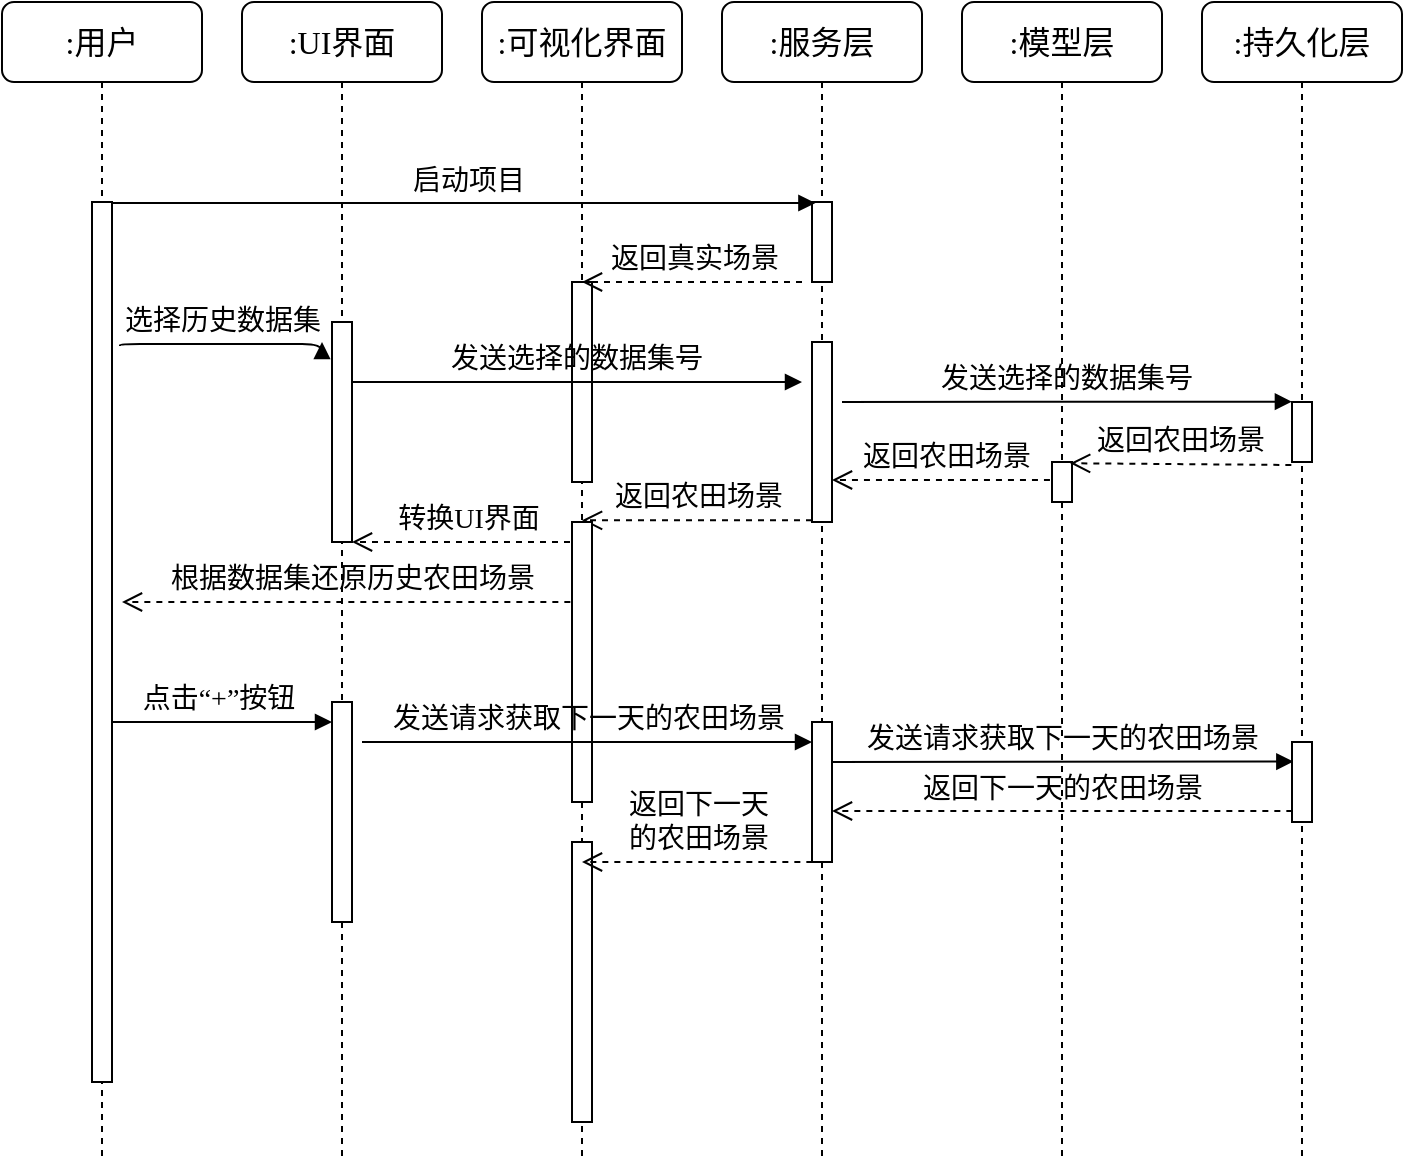 <mxfile version="24.3.1" type="github">
  <diagram name="Page-1" id="13e1069c-82ec-6db2-03f1-153e76fe0fe0">
    <mxGraphModel dx="1001" dy="577" grid="1" gridSize="10" guides="1" tooltips="1" connect="1" arrows="1" fold="1" page="1" pageScale="1" pageWidth="1100" pageHeight="850" background="none" math="0" shadow="0">
      <root>
        <mxCell id="0" />
        <mxCell id="1" parent="0" />
        <mxCell id="7baba1c4bc27f4b0-2" value="&lt;font style=&quot;font-size: 16px;&quot;&gt;:UI界面&lt;/font&gt;" style="shape=umlLifeline;perimeter=lifelinePerimeter;whiteSpace=wrap;html=1;container=1;collapsible=0;recursiveResize=0;outlineConnect=0;rounded=1;shadow=0;comic=0;labelBackgroundColor=none;strokeWidth=1;fontFamily=Verdana;fontSize=12;align=center;" parent="1" vertex="1">
          <mxGeometry x="240" y="80" width="100" height="580" as="geometry" />
        </mxCell>
        <mxCell id="7baba1c4bc27f4b0-10" value="" style="html=1;points=[];perimeter=orthogonalPerimeter;rounded=0;shadow=0;comic=0;labelBackgroundColor=none;strokeWidth=1;fontFamily=Verdana;fontSize=12;align=center;" parent="7baba1c4bc27f4b0-2" vertex="1">
          <mxGeometry x="45" y="160" width="10" height="110" as="geometry" />
        </mxCell>
        <mxCell id="tDSSOY3JjB5FIB1IRcV5-15" value="&lt;font style=&quot;font-size: 14px;&quot;&gt;转换UI界面&lt;/font&gt;" style="html=1;verticalAlign=bottom;endArrow=open;dashed=1;endSize=8;labelBackgroundColor=none;fontFamily=Verdana;fontSize=12;" edge="1" parent="7baba1c4bc27f4b0-2">
          <mxGeometry relative="1" as="geometry">
            <mxPoint x="55.004" y="270" as="targetPoint" />
            <mxPoint x="170" y="270" as="sourcePoint" />
          </mxGeometry>
        </mxCell>
        <mxCell id="tDSSOY3JjB5FIB1IRcV5-16" value="&lt;span style=&quot;font-size: 14px;&quot;&gt;根据数据集还原历史农田场景&lt;/span&gt;" style="html=1;verticalAlign=bottom;endArrow=open;dashed=1;endSize=8;labelBackgroundColor=none;fontFamily=Verdana;fontSize=12;" edge="1" parent="7baba1c4bc27f4b0-2">
          <mxGeometry relative="1" as="geometry">
            <mxPoint x="-60" y="300" as="targetPoint" />
            <mxPoint x="170.17" y="300" as="sourcePoint" />
          </mxGeometry>
        </mxCell>
        <mxCell id="tDSSOY3JjB5FIB1IRcV5-17" value="" style="html=1;points=[];perimeter=orthogonalPerimeter;rounded=0;shadow=0;comic=0;labelBackgroundColor=none;strokeWidth=1;fontFamily=Verdana;fontSize=12;align=center;" vertex="1" parent="7baba1c4bc27f4b0-2">
          <mxGeometry x="45" y="350" width="10" height="110" as="geometry" />
        </mxCell>
        <mxCell id="7baba1c4bc27f4b0-23" value="&lt;font style=&quot;font-size: 14px;&quot;&gt;点击“+”按钮&lt;/font&gt;" style="html=1;verticalAlign=bottom;endArrow=block;labelBackgroundColor=none;fontFamily=Verdana;fontSize=12;" parent="7baba1c4bc27f4b0-2" edge="1">
          <mxGeometry relative="1" as="geometry">
            <mxPoint x="-69.5" y="360" as="sourcePoint" />
            <mxPoint x="45" y="360" as="targetPoint" />
          </mxGeometry>
        </mxCell>
        <mxCell id="7baba1c4bc27f4b0-3" value="&lt;font style=&quot;font-size: 16px;&quot;&gt;:可视化界面&lt;/font&gt;" style="shape=umlLifeline;perimeter=lifelinePerimeter;whiteSpace=wrap;html=1;container=1;collapsible=0;recursiveResize=0;outlineConnect=0;rounded=1;shadow=0;comic=0;labelBackgroundColor=none;strokeWidth=1;fontFamily=Verdana;fontSize=12;align=center;" parent="1" vertex="1">
          <mxGeometry x="360" y="80" width="100" height="580" as="geometry" />
        </mxCell>
        <mxCell id="7baba1c4bc27f4b0-13" value="" style="html=1;points=[];perimeter=orthogonalPerimeter;rounded=0;shadow=0;comic=0;labelBackgroundColor=none;strokeWidth=1;fontFamily=Verdana;fontSize=12;align=center;" parent="7baba1c4bc27f4b0-3" vertex="1">
          <mxGeometry x="45" y="140" width="10" height="100" as="geometry" />
        </mxCell>
        <mxCell id="tDSSOY3JjB5FIB1IRcV5-13" value="&lt;font style=&quot;font-size: 14px;&quot;&gt;返回农田场景&lt;/font&gt;" style="html=1;verticalAlign=bottom;endArrow=open;dashed=1;endSize=8;exitX=0;exitY=0.95;labelBackgroundColor=none;fontFamily=Verdana;fontSize=12;" edge="1" parent="7baba1c4bc27f4b0-3">
          <mxGeometry relative="1" as="geometry">
            <mxPoint x="50.024" y="259.17" as="targetPoint" />
            <mxPoint x="165" y="259.17" as="sourcePoint" />
          </mxGeometry>
        </mxCell>
        <mxCell id="tDSSOY3JjB5FIB1IRcV5-14" value="" style="html=1;points=[];perimeter=orthogonalPerimeter;rounded=0;shadow=0;comic=0;labelBackgroundColor=none;strokeWidth=1;fontFamily=Verdana;fontSize=12;align=center;" vertex="1" parent="7baba1c4bc27f4b0-3">
          <mxGeometry x="45" y="260" width="10" height="140" as="geometry" />
        </mxCell>
        <mxCell id="tDSSOY3JjB5FIB1IRcV5-25" value="" style="html=1;points=[];perimeter=orthogonalPerimeter;rounded=0;shadow=0;comic=0;labelBackgroundColor=none;strokeWidth=1;fontFamily=Verdana;fontSize=12;align=center;" vertex="1" parent="7baba1c4bc27f4b0-3">
          <mxGeometry x="45" y="420" width="10" height="140" as="geometry" />
        </mxCell>
        <mxCell id="tDSSOY3JjB5FIB1IRcV5-24" value="&lt;span style=&quot;font-size: 14px;&quot;&gt;返回下一天&lt;/span&gt;&lt;div&gt;&lt;span style=&quot;font-size: 14px;&quot;&gt;的农田场景&lt;/span&gt;&lt;/div&gt;" style="html=1;verticalAlign=bottom;endArrow=open;dashed=1;endSize=8;labelBackgroundColor=none;fontFamily=Verdana;fontSize=12;" edge="1" parent="7baba1c4bc27f4b0-3" target="7baba1c4bc27f4b0-3">
          <mxGeometry relative="1" as="geometry">
            <mxPoint x="80" y="430" as="targetPoint" />
            <mxPoint x="165.17" y="430" as="sourcePoint" />
          </mxGeometry>
        </mxCell>
        <mxCell id="7baba1c4bc27f4b0-4" value="&lt;font style=&quot;font-size: 16px;&quot;&gt;:服务层&lt;/font&gt;" style="shape=umlLifeline;perimeter=lifelinePerimeter;whiteSpace=wrap;html=1;container=1;collapsible=0;recursiveResize=0;outlineConnect=0;rounded=1;shadow=0;comic=0;labelBackgroundColor=none;strokeWidth=1;fontFamily=Verdana;fontSize=12;align=center;" parent="1" vertex="1">
          <mxGeometry x="480" y="80" width="100" height="580" as="geometry" />
        </mxCell>
        <mxCell id="7baba1c4bc27f4b0-16" value="" style="html=1;points=[];perimeter=orthogonalPerimeter;rounded=0;shadow=0;comic=0;labelBackgroundColor=none;strokeWidth=1;fontFamily=Verdana;fontSize=12;align=center;" parent="7baba1c4bc27f4b0-4" vertex="1">
          <mxGeometry x="45" y="100" width="10" height="40" as="geometry" />
        </mxCell>
        <mxCell id="tDSSOY3JjB5FIB1IRcV5-3" value="" style="html=1;points=[];perimeter=orthogonalPerimeter;rounded=0;shadow=0;comic=0;labelBackgroundColor=none;strokeWidth=1;fontFamily=Verdana;fontSize=12;align=center;" vertex="1" parent="7baba1c4bc27f4b0-4">
          <mxGeometry x="45" y="170" width="10" height="90" as="geometry" />
        </mxCell>
        <mxCell id="tDSSOY3JjB5FIB1IRcV5-12" value="&lt;font style=&quot;font-size: 14px;&quot;&gt;返回农田场景&lt;/font&gt;" style="html=1;verticalAlign=bottom;endArrow=open;dashed=1;endSize=8;exitX=0;exitY=0.95;labelBackgroundColor=none;fontFamily=Verdana;fontSize=12;" edge="1" parent="7baba1c4bc27f4b0-4">
          <mxGeometry x="-0.004" relative="1" as="geometry">
            <mxPoint x="55.004" y="239" as="targetPoint" />
            <mxPoint x="169.98" y="239" as="sourcePoint" />
            <mxPoint as="offset" />
          </mxGeometry>
        </mxCell>
        <mxCell id="tDSSOY3JjB5FIB1IRcV5-20" value="" style="html=1;points=[];perimeter=orthogonalPerimeter;rounded=0;shadow=0;comic=0;labelBackgroundColor=none;strokeWidth=1;fontFamily=Verdana;fontSize=12;align=center;" vertex="1" parent="7baba1c4bc27f4b0-4">
          <mxGeometry x="45" y="360" width="10" height="70" as="geometry" />
        </mxCell>
        <mxCell id="tDSSOY3JjB5FIB1IRcV5-19" value="&lt;font style=&quot;font-size: 14px;&quot;&gt;发送请求获取下一天的农田场景&lt;/font&gt;" style="html=1;verticalAlign=bottom;endArrow=block;labelBackgroundColor=none;fontFamily=Verdana;fontSize=12;" edge="1" parent="7baba1c4bc27f4b0-4">
          <mxGeometry relative="1" as="geometry">
            <mxPoint x="-180" y="370" as="sourcePoint" />
            <mxPoint x="45" y="370" as="targetPoint" />
            <mxPoint as="offset" />
          </mxGeometry>
        </mxCell>
        <mxCell id="tDSSOY3JjB5FIB1IRcV5-21" value="&lt;font style=&quot;font-size: 14px;&quot;&gt;发送请求获取下一天的农田场景&lt;/font&gt;" style="html=1;verticalAlign=bottom;endArrow=block;labelBackgroundColor=none;fontFamily=Verdana;fontSize=12;entryX=0.067;entryY=0.244;entryDx=0;entryDy=0;entryPerimeter=0;" edge="1" parent="7baba1c4bc27f4b0-4" target="tDSSOY3JjB5FIB1IRcV5-22">
          <mxGeometry relative="1" as="geometry">
            <mxPoint x="55" y="380" as="sourcePoint" />
            <mxPoint x="280" y="380" as="targetPoint" />
            <mxPoint as="offset" />
          </mxGeometry>
        </mxCell>
        <mxCell id="tDSSOY3JjB5FIB1IRcV5-23" value="&lt;span style=&quot;font-size: 14px;&quot;&gt;返回下一天的农田场景&lt;/span&gt;" style="html=1;verticalAlign=bottom;endArrow=open;dashed=1;endSize=8;labelBackgroundColor=none;fontFamily=Verdana;fontSize=12;" edge="1" parent="7baba1c4bc27f4b0-4">
          <mxGeometry relative="1" as="geometry">
            <mxPoint x="55" y="404.5" as="targetPoint" />
            <mxPoint x="285.17" y="404.5" as="sourcePoint" />
          </mxGeometry>
        </mxCell>
        <mxCell id="7baba1c4bc27f4b0-5" value="&lt;font style=&quot;font-size: 16px;&quot;&gt;:模型层&lt;/font&gt;" style="shape=umlLifeline;perimeter=lifelinePerimeter;whiteSpace=wrap;html=1;container=1;collapsible=0;recursiveResize=0;outlineConnect=0;rounded=1;shadow=0;comic=0;labelBackgroundColor=none;strokeWidth=1;fontFamily=Verdana;fontSize=12;align=center;" parent="1" vertex="1">
          <mxGeometry x="600" y="80" width="100" height="580" as="geometry" />
        </mxCell>
        <mxCell id="7baba1c4bc27f4b0-19" value="" style="html=1;points=[];perimeter=orthogonalPerimeter;rounded=0;shadow=0;comic=0;labelBackgroundColor=none;strokeWidth=1;fontFamily=Verdana;fontSize=12;align=center;" parent="7baba1c4bc27f4b0-5" vertex="1">
          <mxGeometry x="45" y="230" width="10" height="20" as="geometry" />
        </mxCell>
        <mxCell id="7baba1c4bc27f4b0-6" value="&lt;font style=&quot;font-size: 16px;&quot;&gt;:持久化层&lt;/font&gt;" style="shape=umlLifeline;perimeter=lifelinePerimeter;whiteSpace=wrap;html=1;container=1;collapsible=0;recursiveResize=0;outlineConnect=0;rounded=1;shadow=0;comic=0;labelBackgroundColor=none;strokeWidth=1;fontFamily=Verdana;fontSize=12;align=center;" parent="1" vertex="1">
          <mxGeometry x="720" y="80" width="100" height="580" as="geometry" />
        </mxCell>
        <mxCell id="tDSSOY3JjB5FIB1IRcV5-8" value="" style="html=1;points=[];perimeter=orthogonalPerimeter;rounded=0;shadow=0;comic=0;labelBackgroundColor=none;strokeWidth=1;fontFamily=Verdana;fontSize=12;align=center;" vertex="1" parent="7baba1c4bc27f4b0-6">
          <mxGeometry x="45" y="200" width="10" height="30" as="geometry" />
        </mxCell>
        <mxCell id="tDSSOY3JjB5FIB1IRcV5-22" value="" style="html=1;points=[];perimeter=orthogonalPerimeter;rounded=0;shadow=0;comic=0;labelBackgroundColor=none;strokeWidth=1;fontFamily=Verdana;fontSize=12;align=center;" vertex="1" parent="7baba1c4bc27f4b0-6">
          <mxGeometry x="45" y="370" width="10" height="40" as="geometry" />
        </mxCell>
        <mxCell id="7baba1c4bc27f4b0-8" value="&lt;font style=&quot;font-size: 16px;&quot;&gt;:用户&lt;/font&gt;" style="shape=umlLifeline;perimeter=lifelinePerimeter;whiteSpace=wrap;html=1;container=1;collapsible=0;recursiveResize=0;outlineConnect=0;rounded=1;shadow=0;comic=0;labelBackgroundColor=none;strokeWidth=1;fontFamily=Verdana;fontSize=12;align=center;" parent="1" vertex="1">
          <mxGeometry x="120" y="80" width="100" height="580" as="geometry" />
        </mxCell>
        <mxCell id="7baba1c4bc27f4b0-9" value="" style="html=1;points=[];perimeter=orthogonalPerimeter;rounded=0;shadow=0;comic=0;labelBackgroundColor=none;strokeWidth=1;fontFamily=Verdana;fontSize=12;align=center;" parent="7baba1c4bc27f4b0-8" vertex="1">
          <mxGeometry x="45" y="100" width="10" height="440" as="geometry" />
        </mxCell>
        <mxCell id="7baba1c4bc27f4b0-11" value="&lt;font style=&quot;font-size: 14px;&quot;&gt;启动项目&lt;/font&gt;" style="html=1;verticalAlign=bottom;endArrow=block;labelBackgroundColor=none;fontFamily=Verdana;fontSize=12;edgeStyle=elbowEdgeStyle;elbow=vertical;entryX=0.171;entryY=0.013;entryDx=0;entryDy=0;entryPerimeter=0;" parent="1" source="7baba1c4bc27f4b0-9" target="7baba1c4bc27f4b0-16" edge="1">
          <mxGeometry x="0.008" relative="1" as="geometry">
            <mxPoint x="220" y="190" as="sourcePoint" />
            <mxPoint x="250" y="180" as="targetPoint" />
            <mxPoint as="offset" />
          </mxGeometry>
        </mxCell>
        <mxCell id="tDSSOY3JjB5FIB1IRcV5-1" value="&lt;font style=&quot;font-size: 14px;&quot;&gt;返回真实场景&lt;/font&gt;" style="html=1;verticalAlign=bottom;endArrow=open;dashed=1;endSize=8;labelBackgroundColor=none;fontFamily=Verdana;fontSize=12;" edge="1" parent="1" target="7baba1c4bc27f4b0-3">
          <mxGeometry x="-0.008" relative="1" as="geometry">
            <mxPoint x="155" y="220" as="targetPoint" />
            <mxPoint x="520" y="220" as="sourcePoint" />
            <Array as="points">
              <mxPoint x="520" y="220" />
            </Array>
            <mxPoint as="offset" />
          </mxGeometry>
        </mxCell>
        <mxCell id="tDSSOY3JjB5FIB1IRcV5-4" value="&lt;font style=&quot;font-size: 14px;&quot;&gt;发送选择的数据集号&lt;/font&gt;" style="html=1;verticalAlign=bottom;endArrow=block;labelBackgroundColor=none;fontFamily=Verdana;fontSize=12;" edge="1" parent="1">
          <mxGeometry x="-0.003" relative="1" as="geometry">
            <mxPoint x="295" y="270" as="sourcePoint" />
            <mxPoint x="520" y="270" as="targetPoint" />
            <mxPoint as="offset" />
          </mxGeometry>
        </mxCell>
        <mxCell id="tDSSOY3JjB5FIB1IRcV5-7" value="&lt;font style=&quot;font-size: 14px;&quot;&gt;发送选择的数据集号&lt;/font&gt;" style="html=1;verticalAlign=bottom;endArrow=block;labelBackgroundColor=none;fontFamily=Verdana;fontSize=12;entryX=-0.004;entryY=-0.006;entryDx=0;entryDy=0;entryPerimeter=0;" edge="1" parent="1" target="tDSSOY3JjB5FIB1IRcV5-8">
          <mxGeometry x="-0.003" relative="1" as="geometry">
            <mxPoint x="540" y="280" as="sourcePoint" />
            <mxPoint x="860" y="280" as="targetPoint" />
            <mxPoint as="offset" />
          </mxGeometry>
        </mxCell>
        <mxCell id="tDSSOY3JjB5FIB1IRcV5-2" value="&lt;font style=&quot;font-size: 14px;&quot;&gt;选择历史数据集&lt;/font&gt;" style="html=1;verticalAlign=bottom;endArrow=block;labelBackgroundColor=none;fontFamily=Verdana;fontSize=12;edgeStyle=elbowEdgeStyle;elbow=vertical;" edge="1" parent="1">
          <mxGeometry x="0.0" relative="1" as="geometry">
            <mxPoint x="179" y="252" as="sourcePoint" />
            <mxPoint x="280" y="250" as="targetPoint" />
            <mxPoint as="offset" />
          </mxGeometry>
        </mxCell>
        <mxCell id="tDSSOY3JjB5FIB1IRcV5-9" value="&lt;font style=&quot;font-size: 14px;&quot;&gt;返回农田场景&lt;/font&gt;" style="html=1;verticalAlign=bottom;endArrow=open;dashed=1;endSize=8;labelBackgroundColor=none;fontFamily=Verdana;fontSize=12;entryX=0.906;entryY=0.031;entryDx=0;entryDy=0;entryPerimeter=0;exitX=-0.033;exitY=1.05;exitDx=0;exitDy=0;exitPerimeter=0;" edge="1" parent="1" source="tDSSOY3JjB5FIB1IRcV5-8" target="7baba1c4bc27f4b0-19">
          <mxGeometry relative="1" as="geometry">
            <mxPoint x="690" y="320" as="targetPoint" />
            <mxPoint x="770" y="321" as="sourcePoint" />
          </mxGeometry>
        </mxCell>
      </root>
    </mxGraphModel>
  </diagram>
</mxfile>
